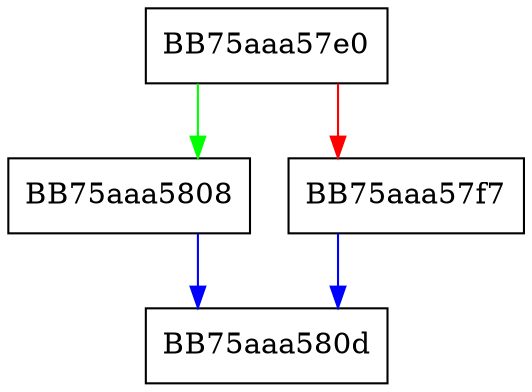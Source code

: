 digraph Rpf_ContainerReadByHandle {
  node [shape="box"];
  graph [splines=ortho];
  BB75aaa57e0 -> BB75aaa5808 [color="green"];
  BB75aaa57e0 -> BB75aaa57f7 [color="red"];
  BB75aaa57f7 -> BB75aaa580d [color="blue"];
  BB75aaa5808 -> BB75aaa580d [color="blue"];
}